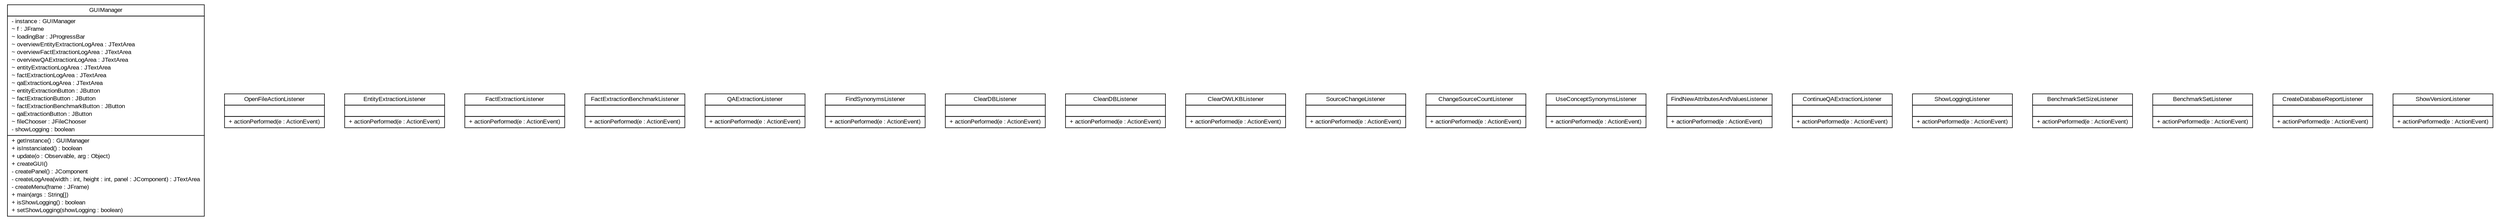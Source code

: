 #!/usr/local/bin/dot
#
# Class diagram 
# Generated by UMLGraph version 5.2 (http://www.umlgraph.org/)
#

digraph G {
	edge [fontname="arial",fontsize=10,labelfontname="arial",labelfontsize=10];
	node [fontname="arial",fontsize=10,shape=plaintext];
	nodesep=0.25;
	ranksep=0.5;
	// tud.iir.gui.GUIManager
	c3940 [label=<<table title="tud.iir.gui.GUIManager" border="0" cellborder="1" cellspacing="0" cellpadding="2" port="p" href="./GUIManager.html">
		<tr><td><table border="0" cellspacing="0" cellpadding="1">
<tr><td align="center" balign="center"> GUIManager </td></tr>
		</table></td></tr>
		<tr><td><table border="0" cellspacing="0" cellpadding="1">
<tr><td align="left" balign="left"> - instance : GUIManager </td></tr>
<tr><td align="left" balign="left"> ~ f : JFrame </td></tr>
<tr><td align="left" balign="left"> ~ loadingBar : JProgressBar </td></tr>
<tr><td align="left" balign="left"> ~ overviewEntityExtractionLogArea : JTextArea </td></tr>
<tr><td align="left" balign="left"> ~ overviewFactExtractionLogArea : JTextArea </td></tr>
<tr><td align="left" balign="left"> ~ overviewQAExtractionLogArea : JTextArea </td></tr>
<tr><td align="left" balign="left"> ~ entityExtractionLogArea : JTextArea </td></tr>
<tr><td align="left" balign="left"> ~ factExtractionLogArea : JTextArea </td></tr>
<tr><td align="left" balign="left"> ~ qaExtractionLogArea : JTextArea </td></tr>
<tr><td align="left" balign="left"> ~ entityExtractionButton : JButton </td></tr>
<tr><td align="left" balign="left"> ~ factExtractionButton : JButton </td></tr>
<tr><td align="left" balign="left"> ~ factExtractionBenchmarkButton : JButton </td></tr>
<tr><td align="left" balign="left"> ~ qaExtractionButton : JButton </td></tr>
<tr><td align="left" balign="left"> ~ fileChooser : JFileChooser </td></tr>
<tr><td align="left" balign="left"> - showLogging : boolean </td></tr>
		</table></td></tr>
		<tr><td><table border="0" cellspacing="0" cellpadding="1">
<tr><td align="left" balign="left"> + getInstance() : GUIManager </td></tr>
<tr><td align="left" balign="left"> + isInstanciated() : boolean </td></tr>
<tr><td align="left" balign="left"> + update(o : Observable, arg : Object) </td></tr>
<tr><td align="left" balign="left"> + createGUI() </td></tr>
<tr><td align="left" balign="left"> - createPanel() : JComponent </td></tr>
<tr><td align="left" balign="left"> - createLogArea(width : int, height : int, panel : JComponent) : JTextArea </td></tr>
<tr><td align="left" balign="left"> - createMenu(frame : JFrame) </td></tr>
<tr><td align="left" balign="left"> + main(args : String[]) </td></tr>
<tr><td align="left" balign="left"> + isShowLogging() : boolean </td></tr>
<tr><td align="left" balign="left"> + setShowLogging(showLogging : boolean) </td></tr>
		</table></td></tr>
		</table>>, fontname="arial", fontcolor="black", fontsize=10.0];
	// tud.iir.gui.GUIManager.OpenFileActionListener
	c3941 [label=<<table title="tud.iir.gui.GUIManager.OpenFileActionListener" border="0" cellborder="1" cellspacing="0" cellpadding="2" port="p" href="./GUIManager.OpenFileActionListener.html">
		<tr><td><table border="0" cellspacing="0" cellpadding="1">
<tr><td align="center" balign="center"> OpenFileActionListener </td></tr>
		</table></td></tr>
		<tr><td><table border="0" cellspacing="0" cellpadding="1">
<tr><td align="left" balign="left">  </td></tr>
		</table></td></tr>
		<tr><td><table border="0" cellspacing="0" cellpadding="1">
<tr><td align="left" balign="left"> + actionPerformed(e : ActionEvent) </td></tr>
		</table></td></tr>
		</table>>, fontname="arial", fontcolor="black", fontsize=10.0];
	// tud.iir.gui.GUIManager.EntityExtractionListener
	c3942 [label=<<table title="tud.iir.gui.GUIManager.EntityExtractionListener" border="0" cellborder="1" cellspacing="0" cellpadding="2" port="p" href="./GUIManager.EntityExtractionListener.html">
		<tr><td><table border="0" cellspacing="0" cellpadding="1">
<tr><td align="center" balign="center"> EntityExtractionListener </td></tr>
		</table></td></tr>
		<tr><td><table border="0" cellspacing="0" cellpadding="1">
<tr><td align="left" balign="left">  </td></tr>
		</table></td></tr>
		<tr><td><table border="0" cellspacing="0" cellpadding="1">
<tr><td align="left" balign="left"> + actionPerformed(e : ActionEvent) </td></tr>
		</table></td></tr>
		</table>>, fontname="arial", fontcolor="black", fontsize=10.0];
	// tud.iir.gui.GUIManager.FactExtractionListener
	c3943 [label=<<table title="tud.iir.gui.GUIManager.FactExtractionListener" border="0" cellborder="1" cellspacing="0" cellpadding="2" port="p" href="./GUIManager.FactExtractionListener.html">
		<tr><td><table border="0" cellspacing="0" cellpadding="1">
<tr><td align="center" balign="center"> FactExtractionListener </td></tr>
		</table></td></tr>
		<tr><td><table border="0" cellspacing="0" cellpadding="1">
<tr><td align="left" balign="left">  </td></tr>
		</table></td></tr>
		<tr><td><table border="0" cellspacing="0" cellpadding="1">
<tr><td align="left" balign="left"> + actionPerformed(e : ActionEvent) </td></tr>
		</table></td></tr>
		</table>>, fontname="arial", fontcolor="black", fontsize=10.0];
	// tud.iir.gui.GUIManager.FactExtractionBenchmarkListener
	c3944 [label=<<table title="tud.iir.gui.GUIManager.FactExtractionBenchmarkListener" border="0" cellborder="1" cellspacing="0" cellpadding="2" port="p" href="./GUIManager.FactExtractionBenchmarkListener.html">
		<tr><td><table border="0" cellspacing="0" cellpadding="1">
<tr><td align="center" balign="center"> FactExtractionBenchmarkListener </td></tr>
		</table></td></tr>
		<tr><td><table border="0" cellspacing="0" cellpadding="1">
<tr><td align="left" balign="left">  </td></tr>
		</table></td></tr>
		<tr><td><table border="0" cellspacing="0" cellpadding="1">
<tr><td align="left" balign="left"> + actionPerformed(e : ActionEvent) </td></tr>
		</table></td></tr>
		</table>>, fontname="arial", fontcolor="black", fontsize=10.0];
	// tud.iir.gui.GUIManager.QAExtractionListener
	c3945 [label=<<table title="tud.iir.gui.GUIManager.QAExtractionListener" border="0" cellborder="1" cellspacing="0" cellpadding="2" port="p" href="./GUIManager.QAExtractionListener.html">
		<tr><td><table border="0" cellspacing="0" cellpadding="1">
<tr><td align="center" balign="center"> QAExtractionListener </td></tr>
		</table></td></tr>
		<tr><td><table border="0" cellspacing="0" cellpadding="1">
<tr><td align="left" balign="left">  </td></tr>
		</table></td></tr>
		<tr><td><table border="0" cellspacing="0" cellpadding="1">
<tr><td align="left" balign="left"> + actionPerformed(e : ActionEvent) </td></tr>
		</table></td></tr>
		</table>>, fontname="arial", fontcolor="black", fontsize=10.0];
	// tud.iir.gui.GUIManager.FindSynonymsListener
	c3946 [label=<<table title="tud.iir.gui.GUIManager.FindSynonymsListener" border="0" cellborder="1" cellspacing="0" cellpadding="2" port="p" href="./GUIManager.FindSynonymsListener.html">
		<tr><td><table border="0" cellspacing="0" cellpadding="1">
<tr><td align="center" balign="center"> FindSynonymsListener </td></tr>
		</table></td></tr>
		<tr><td><table border="0" cellspacing="0" cellpadding="1">
<tr><td align="left" balign="left">  </td></tr>
		</table></td></tr>
		<tr><td><table border="0" cellspacing="0" cellpadding="1">
<tr><td align="left" balign="left"> + actionPerformed(e : ActionEvent) </td></tr>
		</table></td></tr>
		</table>>, fontname="arial", fontcolor="black", fontsize=10.0];
	// tud.iir.gui.GUIManager.ClearDBListener
	c3947 [label=<<table title="tud.iir.gui.GUIManager.ClearDBListener" border="0" cellborder="1" cellspacing="0" cellpadding="2" port="p" href="./GUIManager.ClearDBListener.html">
		<tr><td><table border="0" cellspacing="0" cellpadding="1">
<tr><td align="center" balign="center"> ClearDBListener </td></tr>
		</table></td></tr>
		<tr><td><table border="0" cellspacing="0" cellpadding="1">
<tr><td align="left" balign="left">  </td></tr>
		</table></td></tr>
		<tr><td><table border="0" cellspacing="0" cellpadding="1">
<tr><td align="left" balign="left"> + actionPerformed(e : ActionEvent) </td></tr>
		</table></td></tr>
		</table>>, fontname="arial", fontcolor="black", fontsize=10.0];
	// tud.iir.gui.GUIManager.CleanDBListener
	c3948 [label=<<table title="tud.iir.gui.GUIManager.CleanDBListener" border="0" cellborder="1" cellspacing="0" cellpadding="2" port="p" href="./GUIManager.CleanDBListener.html">
		<tr><td><table border="0" cellspacing="0" cellpadding="1">
<tr><td align="center" balign="center"> CleanDBListener </td></tr>
		</table></td></tr>
		<tr><td><table border="0" cellspacing="0" cellpadding="1">
<tr><td align="left" balign="left">  </td></tr>
		</table></td></tr>
		<tr><td><table border="0" cellspacing="0" cellpadding="1">
<tr><td align="left" balign="left"> + actionPerformed(e : ActionEvent) </td></tr>
		</table></td></tr>
		</table>>, fontname="arial", fontcolor="black", fontsize=10.0];
	// tud.iir.gui.GUIManager.ClearOWLKBListener
	c3949 [label=<<table title="tud.iir.gui.GUIManager.ClearOWLKBListener" border="0" cellborder="1" cellspacing="0" cellpadding="2" port="p" href="./GUIManager.ClearOWLKBListener.html">
		<tr><td><table border="0" cellspacing="0" cellpadding="1">
<tr><td align="center" balign="center"> ClearOWLKBListener </td></tr>
		</table></td></tr>
		<tr><td><table border="0" cellspacing="0" cellpadding="1">
<tr><td align="left" balign="left">  </td></tr>
		</table></td></tr>
		<tr><td><table border="0" cellspacing="0" cellpadding="1">
<tr><td align="left" balign="left"> + actionPerformed(e : ActionEvent) </td></tr>
		</table></td></tr>
		</table>>, fontname="arial", fontcolor="black", fontsize=10.0];
	// tud.iir.gui.GUIManager.SourceChangeListener
	c3950 [label=<<table title="tud.iir.gui.GUIManager.SourceChangeListener" border="0" cellborder="1" cellspacing="0" cellpadding="2" port="p" href="./GUIManager.SourceChangeListener.html">
		<tr><td><table border="0" cellspacing="0" cellpadding="1">
<tr><td align="center" balign="center"> SourceChangeListener </td></tr>
		</table></td></tr>
		<tr><td><table border="0" cellspacing="0" cellpadding="1">
<tr><td align="left" balign="left">  </td></tr>
		</table></td></tr>
		<tr><td><table border="0" cellspacing="0" cellpadding="1">
<tr><td align="left" balign="left"> + actionPerformed(e : ActionEvent) </td></tr>
		</table></td></tr>
		</table>>, fontname="arial", fontcolor="black", fontsize=10.0];
	// tud.iir.gui.GUIManager.ChangeSourceCountListener
	c3951 [label=<<table title="tud.iir.gui.GUIManager.ChangeSourceCountListener" border="0" cellborder="1" cellspacing="0" cellpadding="2" port="p" href="./GUIManager.ChangeSourceCountListener.html">
		<tr><td><table border="0" cellspacing="0" cellpadding="1">
<tr><td align="center" balign="center"> ChangeSourceCountListener </td></tr>
		</table></td></tr>
		<tr><td><table border="0" cellspacing="0" cellpadding="1">
<tr><td align="left" balign="left">  </td></tr>
		</table></td></tr>
		<tr><td><table border="0" cellspacing="0" cellpadding="1">
<tr><td align="left" balign="left"> + actionPerformed(e : ActionEvent) </td></tr>
		</table></td></tr>
		</table>>, fontname="arial", fontcolor="black", fontsize=10.0];
	// tud.iir.gui.GUIManager.UseConceptSynonymsListener
	c3952 [label=<<table title="tud.iir.gui.GUIManager.UseConceptSynonymsListener" border="0" cellborder="1" cellspacing="0" cellpadding="2" port="p" href="./GUIManager.UseConceptSynonymsListener.html">
		<tr><td><table border="0" cellspacing="0" cellpadding="1">
<tr><td align="center" balign="center"> UseConceptSynonymsListener </td></tr>
		</table></td></tr>
		<tr><td><table border="0" cellspacing="0" cellpadding="1">
<tr><td align="left" balign="left">  </td></tr>
		</table></td></tr>
		<tr><td><table border="0" cellspacing="0" cellpadding="1">
<tr><td align="left" balign="left"> + actionPerformed(e : ActionEvent) </td></tr>
		</table></td></tr>
		</table>>, fontname="arial", fontcolor="black", fontsize=10.0];
	// tud.iir.gui.GUIManager.FindNewAttributesAndValuesListener
	c3953 [label=<<table title="tud.iir.gui.GUIManager.FindNewAttributesAndValuesListener" border="0" cellborder="1" cellspacing="0" cellpadding="2" port="p" href="./GUIManager.FindNewAttributesAndValuesListener.html">
		<tr><td><table border="0" cellspacing="0" cellpadding="1">
<tr><td align="center" balign="center"> FindNewAttributesAndValuesListener </td></tr>
		</table></td></tr>
		<tr><td><table border="0" cellspacing="0" cellpadding="1">
<tr><td align="left" balign="left">  </td></tr>
		</table></td></tr>
		<tr><td><table border="0" cellspacing="0" cellpadding="1">
<tr><td align="left" balign="left"> + actionPerformed(e : ActionEvent) </td></tr>
		</table></td></tr>
		</table>>, fontname="arial", fontcolor="black", fontsize=10.0];
	// tud.iir.gui.GUIManager.ContinueQAExtractionListener
	c3954 [label=<<table title="tud.iir.gui.GUIManager.ContinueQAExtractionListener" border="0" cellborder="1" cellspacing="0" cellpadding="2" port="p" href="./GUIManager.ContinueQAExtractionListener.html">
		<tr><td><table border="0" cellspacing="0" cellpadding="1">
<tr><td align="center" balign="center"> ContinueQAExtractionListener </td></tr>
		</table></td></tr>
		<tr><td><table border="0" cellspacing="0" cellpadding="1">
<tr><td align="left" balign="left">  </td></tr>
		</table></td></tr>
		<tr><td><table border="0" cellspacing="0" cellpadding="1">
<tr><td align="left" balign="left"> + actionPerformed(e : ActionEvent) </td></tr>
		</table></td></tr>
		</table>>, fontname="arial", fontcolor="black", fontsize=10.0];
	// tud.iir.gui.GUIManager.ShowLoggingListener
	c3955 [label=<<table title="tud.iir.gui.GUIManager.ShowLoggingListener" border="0" cellborder="1" cellspacing="0" cellpadding="2" port="p" href="./GUIManager.ShowLoggingListener.html">
		<tr><td><table border="0" cellspacing="0" cellpadding="1">
<tr><td align="center" balign="center"> ShowLoggingListener </td></tr>
		</table></td></tr>
		<tr><td><table border="0" cellspacing="0" cellpadding="1">
<tr><td align="left" balign="left">  </td></tr>
		</table></td></tr>
		<tr><td><table border="0" cellspacing="0" cellpadding="1">
<tr><td align="left" balign="left"> + actionPerformed(e : ActionEvent) </td></tr>
		</table></td></tr>
		</table>>, fontname="arial", fontcolor="black", fontsize=10.0];
	// tud.iir.gui.GUIManager.BenchmarkSetSizeListener
	c3956 [label=<<table title="tud.iir.gui.GUIManager.BenchmarkSetSizeListener" border="0" cellborder="1" cellspacing="0" cellpadding="2" port="p" href="./GUIManager.BenchmarkSetSizeListener.html">
		<tr><td><table border="0" cellspacing="0" cellpadding="1">
<tr><td align="center" balign="center"> BenchmarkSetSizeListener </td></tr>
		</table></td></tr>
		<tr><td><table border="0" cellspacing="0" cellpadding="1">
<tr><td align="left" balign="left">  </td></tr>
		</table></td></tr>
		<tr><td><table border="0" cellspacing="0" cellpadding="1">
<tr><td align="left" balign="left"> + actionPerformed(e : ActionEvent) </td></tr>
		</table></td></tr>
		</table>>, fontname="arial", fontcolor="black", fontsize=10.0];
	// tud.iir.gui.GUIManager.BenchmarkSetListener
	c3957 [label=<<table title="tud.iir.gui.GUIManager.BenchmarkSetListener" border="0" cellborder="1" cellspacing="0" cellpadding="2" port="p" href="./GUIManager.BenchmarkSetListener.html">
		<tr><td><table border="0" cellspacing="0" cellpadding="1">
<tr><td align="center" balign="center"> BenchmarkSetListener </td></tr>
		</table></td></tr>
		<tr><td><table border="0" cellspacing="0" cellpadding="1">
<tr><td align="left" balign="left">  </td></tr>
		</table></td></tr>
		<tr><td><table border="0" cellspacing="0" cellpadding="1">
<tr><td align="left" balign="left"> + actionPerformed(e : ActionEvent) </td></tr>
		</table></td></tr>
		</table>>, fontname="arial", fontcolor="black", fontsize=10.0];
	// tud.iir.gui.GUIManager.CreateDatabaseReportListener
	c3958 [label=<<table title="tud.iir.gui.GUIManager.CreateDatabaseReportListener" border="0" cellborder="1" cellspacing="0" cellpadding="2" port="p" href="./GUIManager.CreateDatabaseReportListener.html">
		<tr><td><table border="0" cellspacing="0" cellpadding="1">
<tr><td align="center" balign="center"> CreateDatabaseReportListener </td></tr>
		</table></td></tr>
		<tr><td><table border="0" cellspacing="0" cellpadding="1">
<tr><td align="left" balign="left">  </td></tr>
		</table></td></tr>
		<tr><td><table border="0" cellspacing="0" cellpadding="1">
<tr><td align="left" balign="left"> + actionPerformed(e : ActionEvent) </td></tr>
		</table></td></tr>
		</table>>, fontname="arial", fontcolor="black", fontsize=10.0];
	// tud.iir.gui.GUIManager.ShowVersionListener
	c3959 [label=<<table title="tud.iir.gui.GUIManager.ShowVersionListener" border="0" cellborder="1" cellspacing="0" cellpadding="2" port="p" href="./GUIManager.ShowVersionListener.html">
		<tr><td><table border="0" cellspacing="0" cellpadding="1">
<tr><td align="center" balign="center"> ShowVersionListener </td></tr>
		</table></td></tr>
		<tr><td><table border="0" cellspacing="0" cellpadding="1">
<tr><td align="left" balign="left">  </td></tr>
		</table></td></tr>
		<tr><td><table border="0" cellspacing="0" cellpadding="1">
<tr><td align="left" balign="left"> + actionPerformed(e : ActionEvent) </td></tr>
		</table></td></tr>
		</table>>, fontname="arial", fontcolor="black", fontsize=10.0];
}

